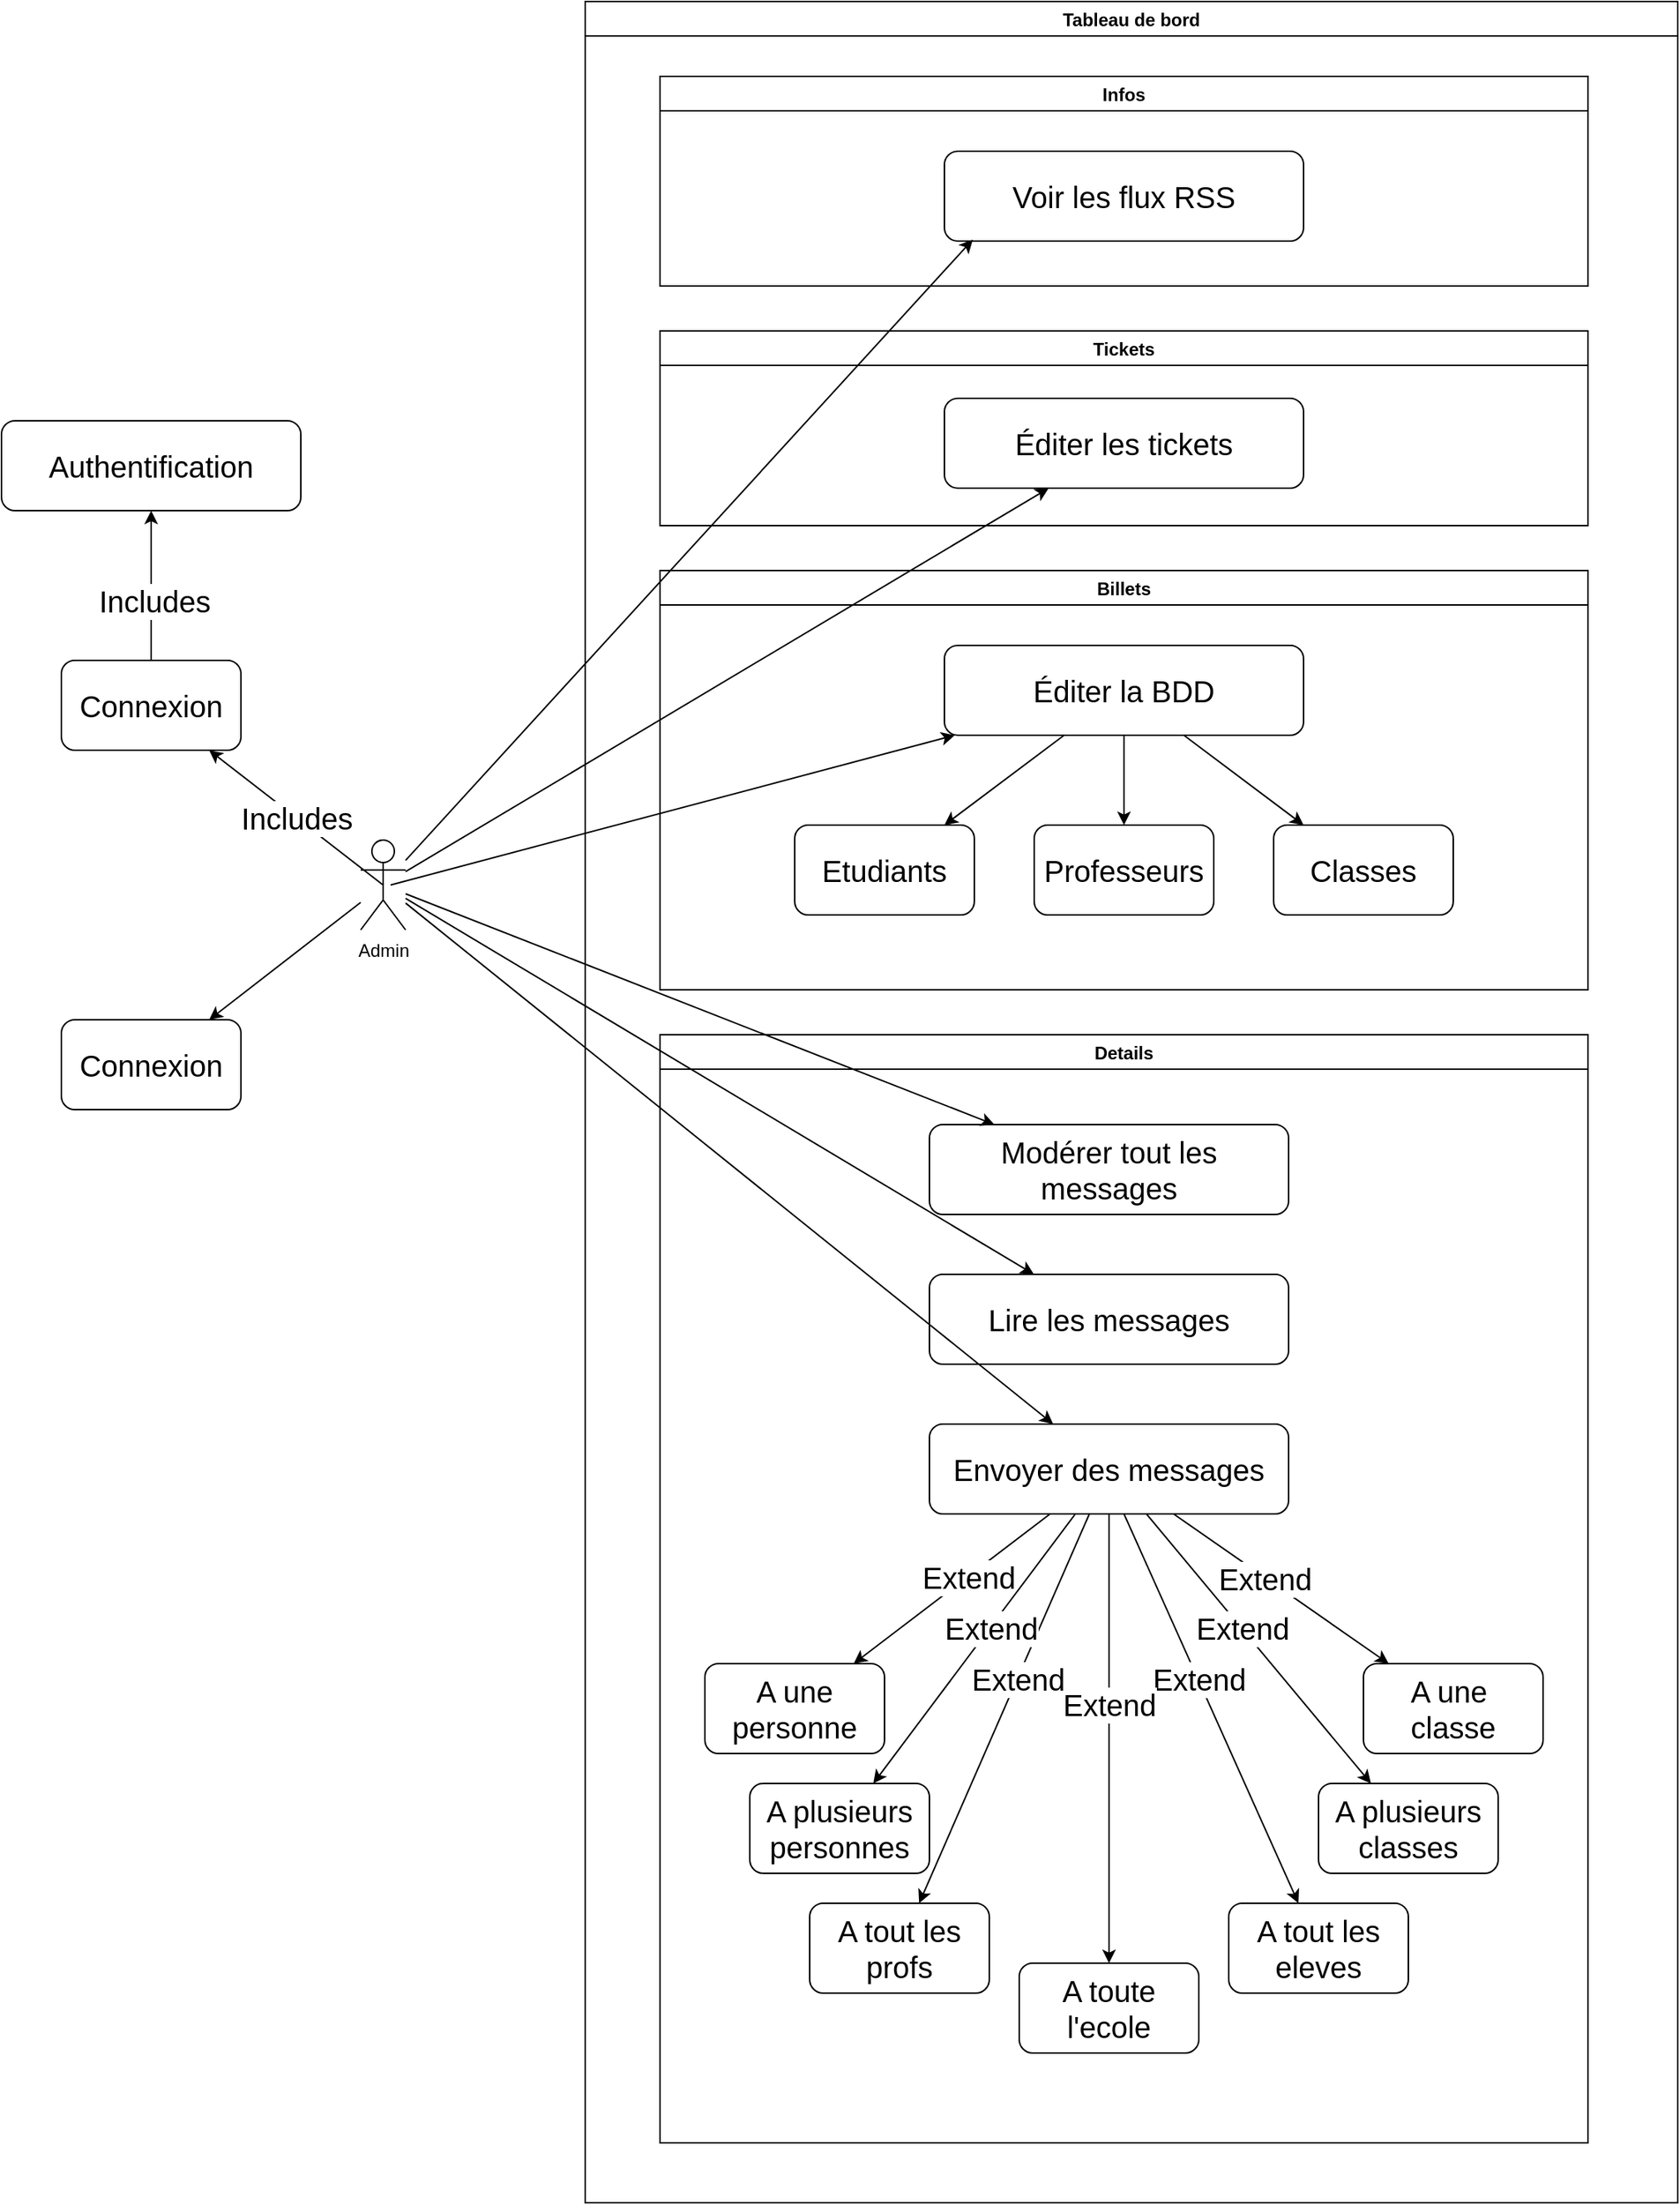 <mxfile version="20.6.0" type="github">
  <diagram id="BXRtGHbMrKm54WQv6c_G" name="Page-1">
    <mxGraphModel dx="1038" dy="575" grid="1" gridSize="10" guides="1" tooltips="1" connect="1" arrows="1" fold="1" page="1" pageScale="1" pageWidth="827" pageHeight="1169" math="0" shadow="0">
      <root>
        <mxCell id="0" />
        <mxCell id="1" parent="0" />
        <mxCell id="t7ZpOgtnZrypAFFjjD7j-1" value="&lt;div&gt;Admin&lt;/div&gt;" style="shape=umlActor;verticalLabelPosition=bottom;verticalAlign=top;html=1;outlineConnect=0;" vertex="1" parent="1">
          <mxGeometry x="300" y="610" width="30" height="60" as="geometry" />
        </mxCell>
        <mxCell id="t7ZpOgtnZrypAFFjjD7j-8" value="" style="edgeStyle=orthogonalEdgeStyle;rounded=0;orthogonalLoop=1;jettySize=auto;html=1;fontSize=20;" edge="1" parent="1" source="t7ZpOgtnZrypAFFjjD7j-5" target="t7ZpOgtnZrypAFFjjD7j-7">
          <mxGeometry relative="1" as="geometry" />
        </mxCell>
        <mxCell id="t7ZpOgtnZrypAFFjjD7j-11" value="Includes" style="edgeLabel;html=1;align=center;verticalAlign=middle;resizable=0;points=[];fontSize=20;" vertex="1" connectable="0" parent="t7ZpOgtnZrypAFFjjD7j-8">
          <mxGeometry x="-0.2" y="-2" relative="1" as="geometry">
            <mxPoint as="offset" />
          </mxGeometry>
        </mxCell>
        <mxCell id="t7ZpOgtnZrypAFFjjD7j-5" value="&lt;div align=&quot;justify&quot;&gt;&lt;font style=&quot;font-size: 20px;&quot;&gt;Connexion&lt;/font&gt;&lt;/div&gt;" style="rounded=1;whiteSpace=wrap;html=1;fontSize=20;" vertex="1" parent="1">
          <mxGeometry x="100" y="490" width="120" height="60" as="geometry" />
        </mxCell>
        <mxCell id="t7ZpOgtnZrypAFFjjD7j-7" value="&lt;div align=&quot;justify&quot;&gt;Authentification&lt;/div&gt;" style="rounded=1;whiteSpace=wrap;html=1;fontSize=20;" vertex="1" parent="1">
          <mxGeometry x="60" y="330" width="200" height="60" as="geometry" />
        </mxCell>
        <mxCell id="t7ZpOgtnZrypAFFjjD7j-9" value="" style="endArrow=classic;html=1;rounded=0;fontSize=20;exitX=0.5;exitY=0.5;exitDx=0;exitDy=0;exitPerimeter=0;" edge="1" parent="1" source="t7ZpOgtnZrypAFFjjD7j-1" target="t7ZpOgtnZrypAFFjjD7j-5">
          <mxGeometry relative="1" as="geometry">
            <mxPoint x="-40" y="550" as="sourcePoint" />
            <mxPoint x="60" y="550" as="targetPoint" />
          </mxGeometry>
        </mxCell>
        <mxCell id="t7ZpOgtnZrypAFFjjD7j-10" value="Includes" style="edgeLabel;resizable=0;html=1;align=center;verticalAlign=middle;fontSize=20;" connectable="0" vertex="1" parent="t7ZpOgtnZrypAFFjjD7j-9">
          <mxGeometry relative="1" as="geometry" />
        </mxCell>
        <mxCell id="t7ZpOgtnZrypAFFjjD7j-14" value="&lt;div align=&quot;justify&quot;&gt;&lt;font style=&quot;font-size: 20px;&quot;&gt;Connexion&lt;/font&gt;&lt;/div&gt;" style="rounded=1;whiteSpace=wrap;html=1;fontSize=20;" vertex="1" parent="1">
          <mxGeometry x="100" y="730" width="120" height="60" as="geometry" />
        </mxCell>
        <mxCell id="t7ZpOgtnZrypAFFjjD7j-15" value="" style="endArrow=classic;html=1;rounded=0;fontSize=20;" edge="1" parent="1" target="t7ZpOgtnZrypAFFjjD7j-14" source="t7ZpOgtnZrypAFFjjD7j-1">
          <mxGeometry relative="1" as="geometry">
            <mxPoint x="315" y="890" as="sourcePoint" />
            <mxPoint x="60" y="800" as="targetPoint" />
          </mxGeometry>
        </mxCell>
        <mxCell id="t7ZpOgtnZrypAFFjjD7j-17" value="Tableau de bord" style="swimlane;" vertex="1" parent="1">
          <mxGeometry x="450" y="50" width="730" height="1470" as="geometry">
            <mxRectangle x="190" y="220" width="90" height="30" as="alternateBounds" />
          </mxGeometry>
        </mxCell>
        <mxCell id="t7ZpOgtnZrypAFFjjD7j-18" value="Infos" style="swimlane;startSize=23;" vertex="1" parent="t7ZpOgtnZrypAFFjjD7j-17">
          <mxGeometry x="50" y="50" width="620" height="140" as="geometry" />
        </mxCell>
        <mxCell id="t7ZpOgtnZrypAFFjjD7j-32" value="&lt;div align=&quot;center&quot;&gt;Voir les flux RSS&lt;br&gt;&lt;/div&gt;" style="rounded=1;whiteSpace=wrap;html=1;fontSize=20;" vertex="1" parent="t7ZpOgtnZrypAFFjjD7j-18">
          <mxGeometry x="190" y="50" width="240" height="60" as="geometry" />
        </mxCell>
        <mxCell id="t7ZpOgtnZrypAFFjjD7j-21" value="Tickets" style="swimlane;" vertex="1" parent="t7ZpOgtnZrypAFFjjD7j-17">
          <mxGeometry x="50" y="220" width="620" height="130" as="geometry" />
        </mxCell>
        <mxCell id="t7ZpOgtnZrypAFFjjD7j-34" value="Éditer les tickets" style="rounded=1;whiteSpace=wrap;html=1;fontSize=20;" vertex="1" parent="t7ZpOgtnZrypAFFjjD7j-21">
          <mxGeometry x="190" y="45" width="240" height="60" as="geometry" />
        </mxCell>
        <mxCell id="t7ZpOgtnZrypAFFjjD7j-24" value="Billets" style="swimlane;" vertex="1" parent="t7ZpOgtnZrypAFFjjD7j-17">
          <mxGeometry x="50" y="380" width="620" height="280" as="geometry" />
        </mxCell>
        <mxCell id="t7ZpOgtnZrypAFFjjD7j-35" value="Éditer la BDD" style="rounded=1;whiteSpace=wrap;html=1;fontSize=20;" vertex="1" parent="t7ZpOgtnZrypAFFjjD7j-24">
          <mxGeometry x="190" y="50" width="240" height="60" as="geometry" />
        </mxCell>
        <mxCell id="t7ZpOgtnZrypAFFjjD7j-36" value="Etudiants" style="rounded=1;whiteSpace=wrap;html=1;fontSize=20;" vertex="1" parent="t7ZpOgtnZrypAFFjjD7j-24">
          <mxGeometry x="90" y="170" width="120" height="60" as="geometry" />
        </mxCell>
        <mxCell id="t7ZpOgtnZrypAFFjjD7j-37" value="Professeurs" style="rounded=1;whiteSpace=wrap;html=1;fontSize=20;" vertex="1" parent="t7ZpOgtnZrypAFFjjD7j-24">
          <mxGeometry x="250" y="170" width="120" height="60" as="geometry" />
        </mxCell>
        <mxCell id="t7ZpOgtnZrypAFFjjD7j-38" value="Classes" style="rounded=1;whiteSpace=wrap;html=1;fontSize=20;" vertex="1" parent="t7ZpOgtnZrypAFFjjD7j-24">
          <mxGeometry x="410" y="170" width="120" height="60" as="geometry" />
        </mxCell>
        <mxCell id="t7ZpOgtnZrypAFFjjD7j-57" value="" style="endArrow=classic;html=1;rounded=0;fontSize=20;" edge="1" parent="t7ZpOgtnZrypAFFjjD7j-24" source="t7ZpOgtnZrypAFFjjD7j-35" target="t7ZpOgtnZrypAFFjjD7j-36">
          <mxGeometry width="50" height="50" relative="1" as="geometry">
            <mxPoint x="60" y="390" as="sourcePoint" />
            <mxPoint x="110" y="340" as="targetPoint" />
          </mxGeometry>
        </mxCell>
        <mxCell id="t7ZpOgtnZrypAFFjjD7j-59" value="" style="endArrow=classic;html=1;rounded=0;fontSize=20;" edge="1" parent="t7ZpOgtnZrypAFFjjD7j-24" source="t7ZpOgtnZrypAFFjjD7j-35" target="t7ZpOgtnZrypAFFjjD7j-38">
          <mxGeometry width="50" height="50" relative="1" as="geometry">
            <mxPoint x="290" y="130" as="sourcePoint" />
            <mxPoint x="210" y="190" as="targetPoint" />
          </mxGeometry>
        </mxCell>
        <mxCell id="t7ZpOgtnZrypAFFjjD7j-58" value="" style="endArrow=classic;html=1;rounded=0;fontSize=20;" edge="1" parent="t7ZpOgtnZrypAFFjjD7j-24" source="t7ZpOgtnZrypAFFjjD7j-35" target="t7ZpOgtnZrypAFFjjD7j-37">
          <mxGeometry width="50" height="50" relative="1" as="geometry">
            <mxPoint x="280" y="120" as="sourcePoint" />
            <mxPoint x="200" y="180" as="targetPoint" />
          </mxGeometry>
        </mxCell>
        <mxCell id="t7ZpOgtnZrypAFFjjD7j-29" value="Details" style="swimlane;" vertex="1" parent="t7ZpOgtnZrypAFFjjD7j-17">
          <mxGeometry x="50" y="690" width="620" height="740" as="geometry" />
        </mxCell>
        <mxCell id="t7ZpOgtnZrypAFFjjD7j-39" value="Modérer tout les messages" style="rounded=1;whiteSpace=wrap;html=1;fontSize=20;" vertex="1" parent="t7ZpOgtnZrypAFFjjD7j-29">
          <mxGeometry x="180" y="60" width="240" height="60" as="geometry" />
        </mxCell>
        <mxCell id="t7ZpOgtnZrypAFFjjD7j-40" value="Lire les messages" style="rounded=1;whiteSpace=wrap;html=1;fontSize=20;" vertex="1" parent="t7ZpOgtnZrypAFFjjD7j-29">
          <mxGeometry x="180" y="160" width="240" height="60" as="geometry" />
        </mxCell>
        <mxCell id="t7ZpOgtnZrypAFFjjD7j-41" value="Envoyer des messages" style="rounded=1;whiteSpace=wrap;html=1;fontSize=20;" vertex="1" parent="t7ZpOgtnZrypAFFjjD7j-29">
          <mxGeometry x="180" y="260" width="240" height="60" as="geometry" />
        </mxCell>
        <mxCell id="t7ZpOgtnZrypAFFjjD7j-43" value="A une personne" style="rounded=1;whiteSpace=wrap;html=1;fontSize=20;" vertex="1" parent="t7ZpOgtnZrypAFFjjD7j-29">
          <mxGeometry x="30" y="420" width="120" height="60" as="geometry" />
        </mxCell>
        <mxCell id="t7ZpOgtnZrypAFFjjD7j-44" value="A plusieurs personnes" style="rounded=1;whiteSpace=wrap;html=1;fontSize=20;" vertex="1" parent="t7ZpOgtnZrypAFFjjD7j-29">
          <mxGeometry x="60" y="500" width="120" height="60" as="geometry" />
        </mxCell>
        <mxCell id="t7ZpOgtnZrypAFFjjD7j-45" value="A une&amp;nbsp; classe" style="rounded=1;whiteSpace=wrap;html=1;fontSize=20;" vertex="1" parent="t7ZpOgtnZrypAFFjjD7j-29">
          <mxGeometry x="470" y="420" width="120" height="60" as="geometry" />
        </mxCell>
        <mxCell id="t7ZpOgtnZrypAFFjjD7j-46" value="A plusieurs classes" style="rounded=1;whiteSpace=wrap;html=1;fontSize=20;" vertex="1" parent="t7ZpOgtnZrypAFFjjD7j-29">
          <mxGeometry x="440" y="500" width="120" height="60" as="geometry" />
        </mxCell>
        <mxCell id="t7ZpOgtnZrypAFFjjD7j-47" value="A tout les eleves" style="rounded=1;whiteSpace=wrap;html=1;fontSize=20;" vertex="1" parent="t7ZpOgtnZrypAFFjjD7j-29">
          <mxGeometry x="380" y="580" width="120" height="60" as="geometry" />
        </mxCell>
        <mxCell id="t7ZpOgtnZrypAFFjjD7j-48" value="A toute l&#39;ecole" style="rounded=1;whiteSpace=wrap;html=1;fontSize=20;" vertex="1" parent="t7ZpOgtnZrypAFFjjD7j-29">
          <mxGeometry x="240" y="620" width="120" height="60" as="geometry" />
        </mxCell>
        <mxCell id="t7ZpOgtnZrypAFFjjD7j-49" value="A tout les profs" style="rounded=1;whiteSpace=wrap;html=1;fontSize=20;" vertex="1" parent="t7ZpOgtnZrypAFFjjD7j-29">
          <mxGeometry x="100" y="580" width="120" height="60" as="geometry" />
        </mxCell>
        <mxCell id="t7ZpOgtnZrypAFFjjD7j-60" value="" style="endArrow=classic;html=1;rounded=0;fontSize=20;" edge="1" parent="t7ZpOgtnZrypAFFjjD7j-29" source="t7ZpOgtnZrypAFFjjD7j-41" target="t7ZpOgtnZrypAFFjjD7j-43">
          <mxGeometry width="50" height="50" relative="1" as="geometry">
            <mxPoint x="60" y="580" as="sourcePoint" />
            <mxPoint x="110" y="530" as="targetPoint" />
          </mxGeometry>
        </mxCell>
        <mxCell id="t7ZpOgtnZrypAFFjjD7j-61" value="&lt;div&gt;Extend&lt;/div&gt;" style="edgeLabel;html=1;align=center;verticalAlign=middle;resizable=0;points=[];fontSize=20;" vertex="1" connectable="0" parent="t7ZpOgtnZrypAFFjjD7j-60">
          <mxGeometry x="-0.155" relative="1" as="geometry">
            <mxPoint as="offset" />
          </mxGeometry>
        </mxCell>
        <mxCell id="t7ZpOgtnZrypAFFjjD7j-72" value="" style="endArrow=classic;html=1;rounded=0;fontSize=20;" edge="1" parent="t7ZpOgtnZrypAFFjjD7j-29" source="t7ZpOgtnZrypAFFjjD7j-41" target="t7ZpOgtnZrypAFFjjD7j-45">
          <mxGeometry width="50" height="50" relative="1" as="geometry">
            <mxPoint x="320.625" y="380" as="sourcePoint" />
            <mxPoint x="189.375" y="480" as="targetPoint" />
          </mxGeometry>
        </mxCell>
        <mxCell id="t7ZpOgtnZrypAFFjjD7j-73" value="&lt;div&gt;Extend&lt;/div&gt;" style="edgeLabel;html=1;align=center;verticalAlign=middle;resizable=0;points=[];fontSize=20;" vertex="1" connectable="0" parent="t7ZpOgtnZrypAFFjjD7j-72">
          <mxGeometry x="-0.155" relative="1" as="geometry">
            <mxPoint as="offset" />
          </mxGeometry>
        </mxCell>
        <mxCell id="t7ZpOgtnZrypAFFjjD7j-70" value="" style="endArrow=classic;html=1;rounded=0;fontSize=20;" edge="1" parent="t7ZpOgtnZrypAFFjjD7j-29" source="t7ZpOgtnZrypAFFjjD7j-41" target="t7ZpOgtnZrypAFFjjD7j-46">
          <mxGeometry width="50" height="50" relative="1" as="geometry">
            <mxPoint x="310.625" y="370" as="sourcePoint" />
            <mxPoint x="179.375" y="470" as="targetPoint" />
          </mxGeometry>
        </mxCell>
        <mxCell id="t7ZpOgtnZrypAFFjjD7j-71" value="&lt;div&gt;Extend&lt;/div&gt;" style="edgeLabel;html=1;align=center;verticalAlign=middle;resizable=0;points=[];fontSize=20;" vertex="1" connectable="0" parent="t7ZpOgtnZrypAFFjjD7j-70">
          <mxGeometry x="-0.155" relative="1" as="geometry">
            <mxPoint as="offset" />
          </mxGeometry>
        </mxCell>
        <mxCell id="t7ZpOgtnZrypAFFjjD7j-68" value="" style="endArrow=classic;html=1;rounded=0;fontSize=20;" edge="1" parent="t7ZpOgtnZrypAFFjjD7j-29" target="t7ZpOgtnZrypAFFjjD7j-47">
          <mxGeometry width="50" height="50" relative="1" as="geometry">
            <mxPoint x="310" y="320" as="sourcePoint" />
            <mxPoint x="169.375" y="460" as="targetPoint" />
          </mxGeometry>
        </mxCell>
        <mxCell id="t7ZpOgtnZrypAFFjjD7j-69" value="&lt;div&gt;Extend&lt;/div&gt;" style="edgeLabel;html=1;align=center;verticalAlign=middle;resizable=0;points=[];fontSize=20;" vertex="1" connectable="0" parent="t7ZpOgtnZrypAFFjjD7j-68">
          <mxGeometry x="-0.155" relative="1" as="geometry">
            <mxPoint as="offset" />
          </mxGeometry>
        </mxCell>
        <mxCell id="t7ZpOgtnZrypAFFjjD7j-66" value="" style="endArrow=classic;html=1;rounded=0;fontSize=20;" edge="1" parent="t7ZpOgtnZrypAFFjjD7j-29" source="t7ZpOgtnZrypAFFjjD7j-41" target="t7ZpOgtnZrypAFFjjD7j-48">
          <mxGeometry width="50" height="50" relative="1" as="geometry">
            <mxPoint x="290.625" y="350" as="sourcePoint" />
            <mxPoint x="159.375" y="450" as="targetPoint" />
          </mxGeometry>
        </mxCell>
        <mxCell id="t7ZpOgtnZrypAFFjjD7j-67" value="&lt;div&gt;Extend&lt;/div&gt;" style="edgeLabel;html=1;align=center;verticalAlign=middle;resizable=0;points=[];fontSize=20;" vertex="1" connectable="0" parent="t7ZpOgtnZrypAFFjjD7j-66">
          <mxGeometry x="-0.155" relative="1" as="geometry">
            <mxPoint as="offset" />
          </mxGeometry>
        </mxCell>
        <mxCell id="t7ZpOgtnZrypAFFjjD7j-64" value="" style="endArrow=classic;html=1;rounded=0;fontSize=20;" edge="1" parent="t7ZpOgtnZrypAFFjjD7j-29" source="t7ZpOgtnZrypAFFjjD7j-41" target="t7ZpOgtnZrypAFFjjD7j-49">
          <mxGeometry width="50" height="50" relative="1" as="geometry">
            <mxPoint x="280.625" y="340" as="sourcePoint" />
            <mxPoint x="149.375" y="440" as="targetPoint" />
          </mxGeometry>
        </mxCell>
        <mxCell id="t7ZpOgtnZrypAFFjjD7j-65" value="&lt;div&gt;Extend&lt;/div&gt;" style="edgeLabel;html=1;align=center;verticalAlign=middle;resizable=0;points=[];fontSize=20;" vertex="1" connectable="0" parent="t7ZpOgtnZrypAFFjjD7j-64">
          <mxGeometry x="-0.155" relative="1" as="geometry">
            <mxPoint as="offset" />
          </mxGeometry>
        </mxCell>
        <mxCell id="t7ZpOgtnZrypAFFjjD7j-62" value="" style="endArrow=classic;html=1;rounded=0;fontSize=20;" edge="1" parent="t7ZpOgtnZrypAFFjjD7j-29" source="t7ZpOgtnZrypAFFjjD7j-41" target="t7ZpOgtnZrypAFFjjD7j-44">
          <mxGeometry width="50" height="50" relative="1" as="geometry">
            <mxPoint x="270.625" y="330" as="sourcePoint" />
            <mxPoint x="139.375" y="430" as="targetPoint" />
          </mxGeometry>
        </mxCell>
        <mxCell id="t7ZpOgtnZrypAFFjjD7j-63" value="&lt;div&gt;Extend&lt;/div&gt;" style="edgeLabel;html=1;align=center;verticalAlign=middle;resizable=0;points=[];fontSize=20;" vertex="1" connectable="0" parent="t7ZpOgtnZrypAFFjjD7j-62">
          <mxGeometry x="-0.155" relative="1" as="geometry">
            <mxPoint as="offset" />
          </mxGeometry>
        </mxCell>
        <mxCell id="t7ZpOgtnZrypAFFjjD7j-51" value="" style="endArrow=classic;html=1;rounded=0;fontSize=20;entryX=0.079;entryY=0.983;entryDx=0;entryDy=0;entryPerimeter=0;" edge="1" parent="1" source="t7ZpOgtnZrypAFFjjD7j-1" target="t7ZpOgtnZrypAFFjjD7j-32">
          <mxGeometry width="50" height="50" relative="1" as="geometry">
            <mxPoint x="580" y="460" as="sourcePoint" />
            <mxPoint x="630" y="410" as="targetPoint" />
          </mxGeometry>
        </mxCell>
        <mxCell id="t7ZpOgtnZrypAFFjjD7j-52" value="" style="endArrow=classic;html=1;rounded=0;fontSize=20;" edge="1" parent="1" source="t7ZpOgtnZrypAFFjjD7j-1" target="t7ZpOgtnZrypAFFjjD7j-34">
          <mxGeometry width="50" height="50" relative="1" as="geometry">
            <mxPoint x="340" y="633.589" as="sourcePoint" />
            <mxPoint x="718.96" y="218.98" as="targetPoint" />
          </mxGeometry>
        </mxCell>
        <mxCell id="t7ZpOgtnZrypAFFjjD7j-53" value="" style="endArrow=classic;html=1;rounded=0;fontSize=20;" edge="1" parent="1" target="t7ZpOgtnZrypAFFjjD7j-35">
          <mxGeometry width="50" height="50" relative="1" as="geometry">
            <mxPoint x="320" y="640" as="sourcePoint" />
            <mxPoint x="728.96" y="228.98" as="targetPoint" />
          </mxGeometry>
        </mxCell>
        <mxCell id="t7ZpOgtnZrypAFFjjD7j-54" value="" style="endArrow=classic;html=1;rounded=0;fontSize=20;" edge="1" parent="1" source="t7ZpOgtnZrypAFFjjD7j-1" target="t7ZpOgtnZrypAFFjjD7j-39">
          <mxGeometry width="50" height="50" relative="1" as="geometry">
            <mxPoint x="360" y="653.589" as="sourcePoint" />
            <mxPoint x="738.96" y="238.98" as="targetPoint" />
          </mxGeometry>
        </mxCell>
        <mxCell id="t7ZpOgtnZrypAFFjjD7j-55" value="" style="endArrow=classic;html=1;rounded=0;fontSize=20;" edge="1" parent="1" source="t7ZpOgtnZrypAFFjjD7j-1" target="t7ZpOgtnZrypAFFjjD7j-40">
          <mxGeometry width="50" height="50" relative="1" as="geometry">
            <mxPoint x="370" y="663.589" as="sourcePoint" />
            <mxPoint x="710" y="970" as="targetPoint" />
          </mxGeometry>
        </mxCell>
        <mxCell id="t7ZpOgtnZrypAFFjjD7j-56" value="" style="endArrow=classic;html=1;rounded=0;fontSize=20;" edge="1" parent="1" source="t7ZpOgtnZrypAFFjjD7j-1" target="t7ZpOgtnZrypAFFjjD7j-41">
          <mxGeometry width="50" height="50" relative="1" as="geometry">
            <mxPoint x="380" y="673.589" as="sourcePoint" />
            <mxPoint x="710" y="1070" as="targetPoint" />
          </mxGeometry>
        </mxCell>
      </root>
    </mxGraphModel>
  </diagram>
</mxfile>
